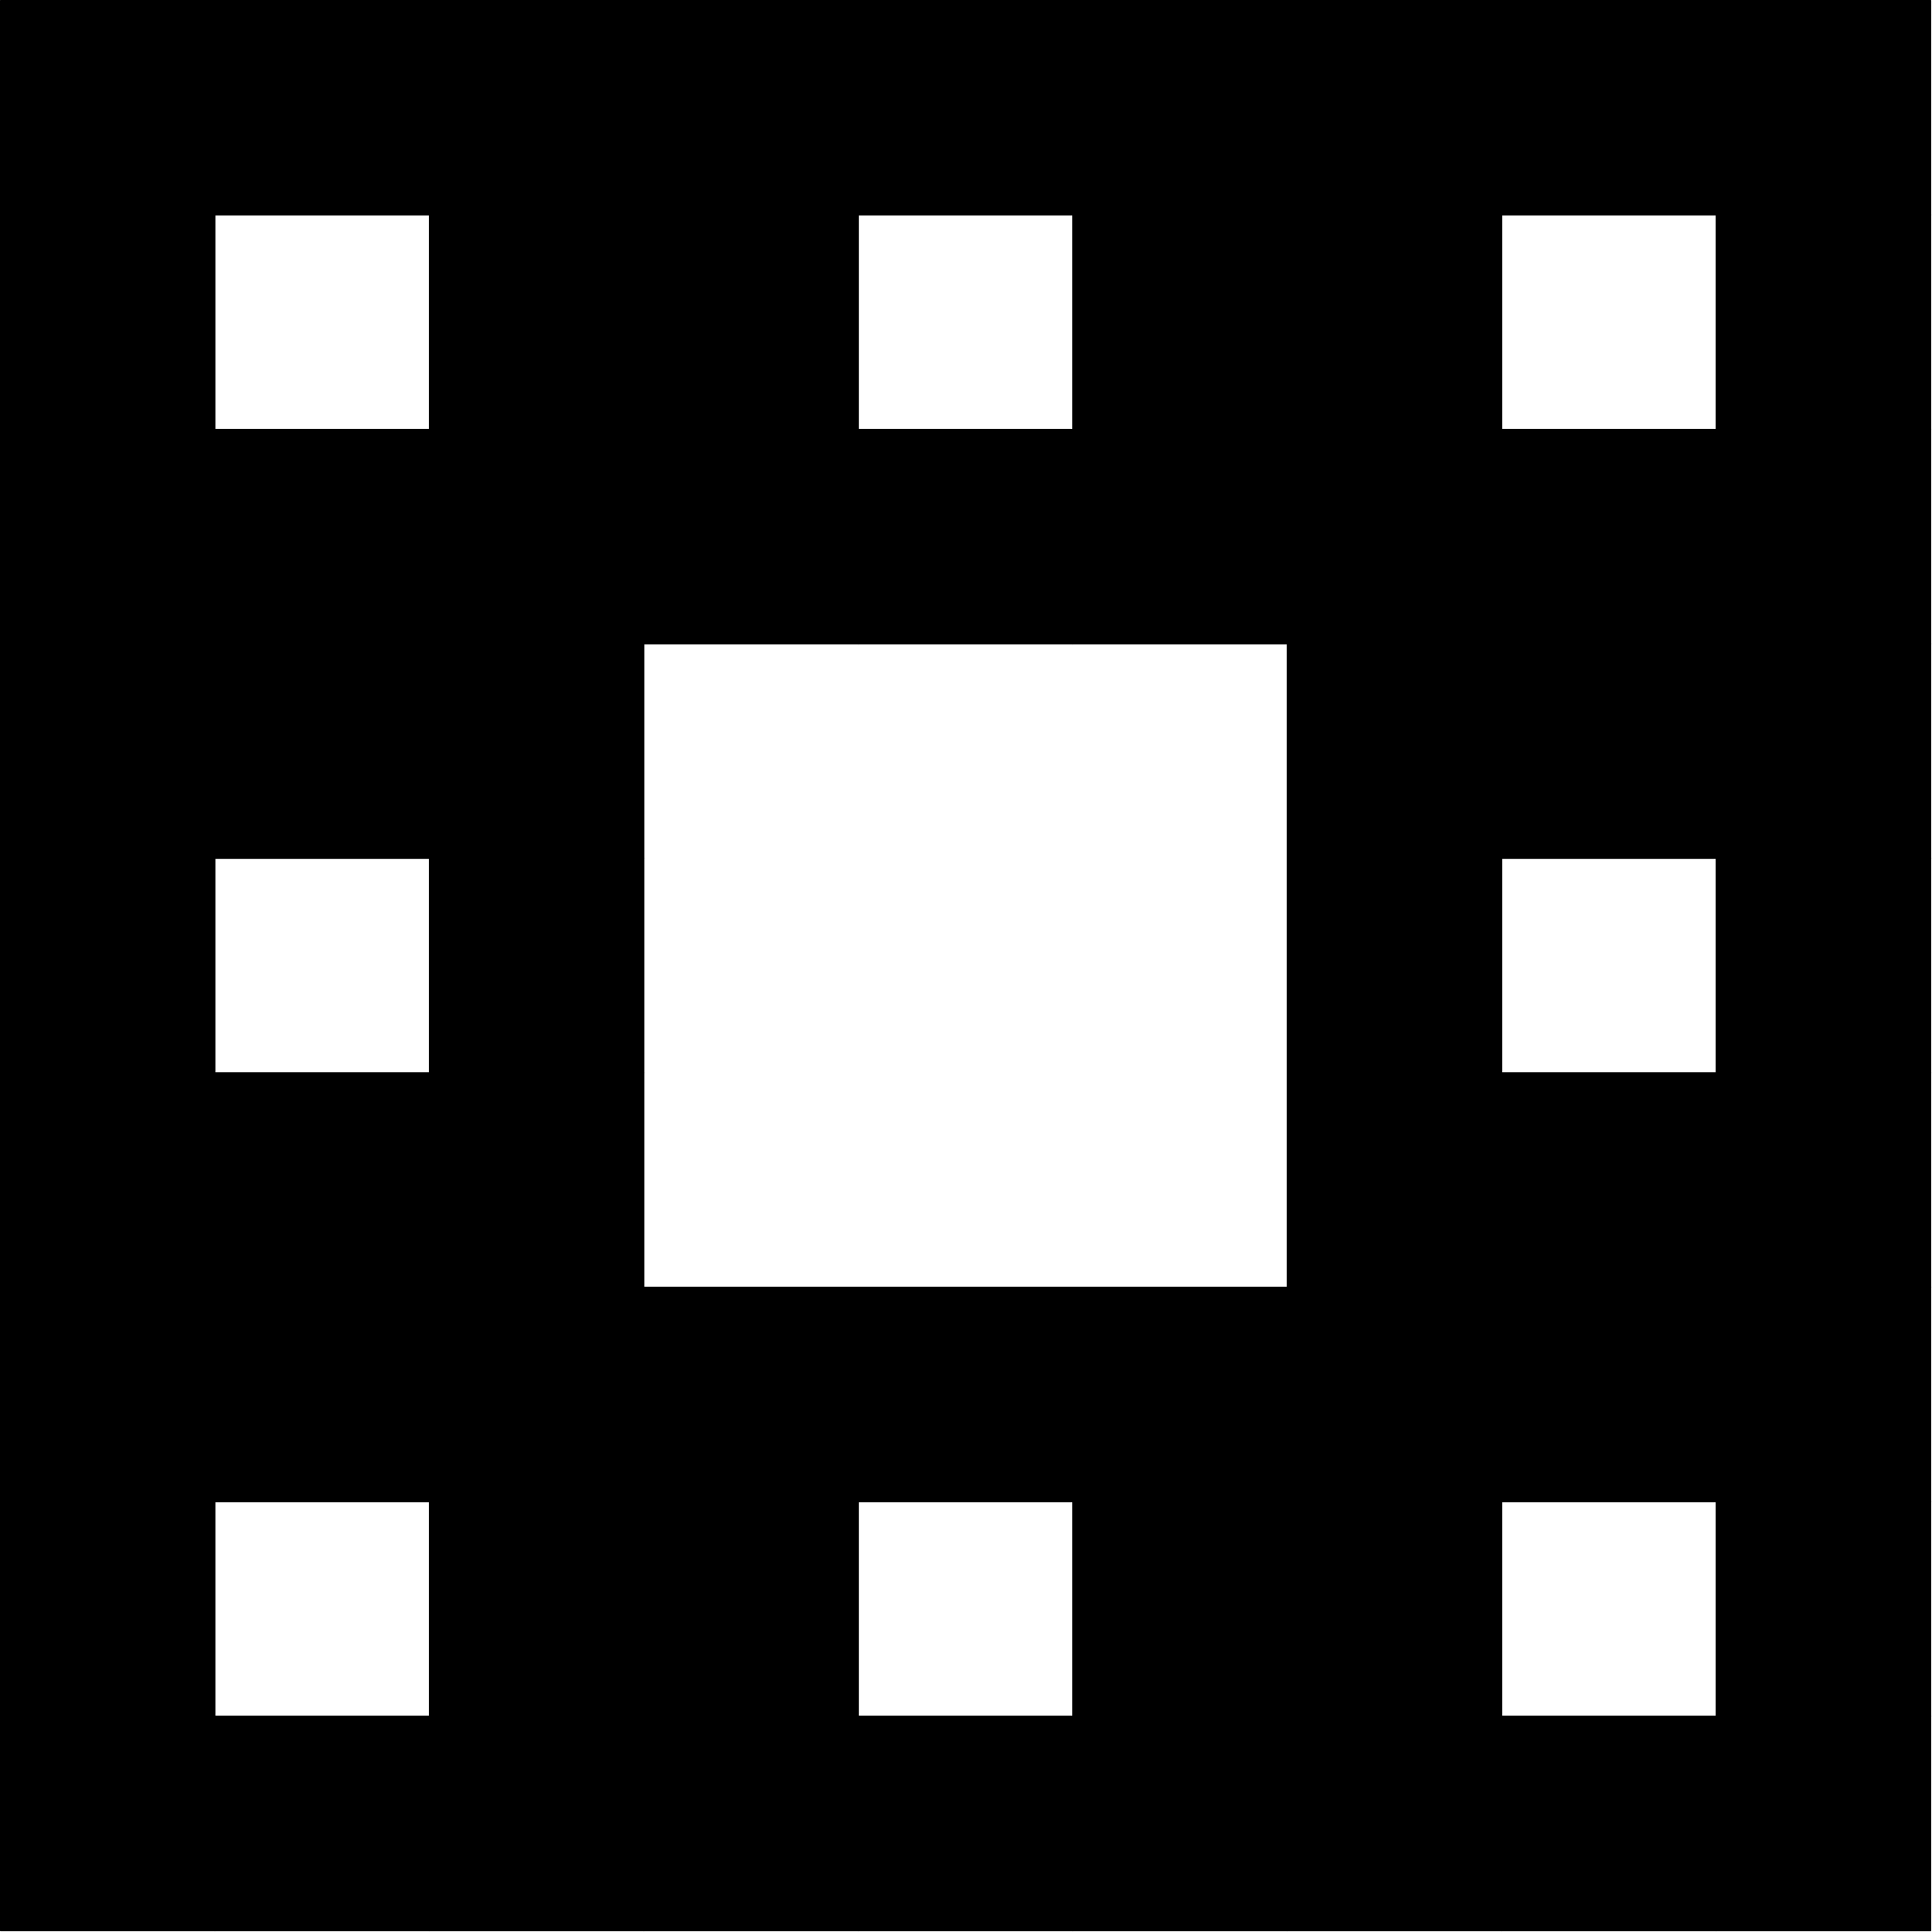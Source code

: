 <?xml version="1.0"?>
<!DOCTYPE ipe SYSTEM "ipe.dtd">
<ipe version="70212" creator="svgtoipe 20240516">
<ipestyle>
<layout paper="753 752" frame="753 752" origin="0 0" crop="no"/>
<opacity name="10%" value="0.10"/>
<opacity name="20%" value="0.20"/>
<opacity name="30%" value="0.30"/>
<opacity name="40%" value="0.40"/>
<opacity name="50%" value="0.50"/>
<opacity name="60%" value="0.60"/>
<opacity name="70%" value="0.70"/>
<opacity name="80%" value="0.80"/>
<opacity name="90%" value="0.90"/>
<pathstyle cap="0" join="0" fillrule="wind"/>
</ipestyle>
<page>
<group matrix="1 0 0 -1 -264 737">
<path stroke="0 0 0" fill="0 0 0" join="1">
1005 401 m
924 401 l
924 320 l
1005 320 l
h
</path>
<path stroke="0 0 0" fill="0 0 0" join="1">
519 401 m
438 401 l
438 320 l
519 320 l
h
</path>
<path stroke="0 0 0" fill="0 0 0" join="1">
762 644 m
681 644 l
681 563 l
762 563 l
h
</path>
<path stroke="0 0 0" fill="0 0 0" join="1">
1005 644 m
924 644 l
924 563 l
1005 563 l
h
</path>
<path stroke="0 0 0" fill="0 0 0" join="1">
519 158 m
438 158 l
438 77 l
519 77 l
h
</path>
<path stroke="0 0 0" fill="0 0 0" join="1">
762 158 m
681 158 l
681 77 l
762 77 l
h
</path>
<path stroke="0 0 0" fill="0 0 0" join="1">
1005 158 m
924 158 l
924 77 l
1005 77 l
h
</path>
<path stroke="0 0 0" fill="0 0 0" join="1">
519 644 m
438 644 l
438 563 l
519 563 l
h
</path>
<path stroke="0 0 0" fill="0 0 0" join="1">
843 401 m
762 401 l
762 320 l
843 320 l
h
</path>
<path stroke="0 0 0" fill="0 0 0" join="1">
357 401 m
276 401 l
276 320 l
357 320 l
h
</path>
<path stroke="0 0 0" fill="0 0 0" join="1">
600 644 m
519 644 l
519 563 l
600 563 l
h
</path>
<path stroke="0 0 0" fill="0 0 0" join="1">
843 644 m
762 644 l
762 563 l
843 563 l
h
</path>
<path stroke="0 0 0" fill="0 0 0" join="1">
357 158 m
276 158 l
276 77 l
357 77 l
h
</path>
<path stroke="0 0 0" fill="0 0 0" join="1">
600 158 m
519 158 l
519 77 l
600 77 l
h
</path>
<path stroke="0 0 0" fill="0 0 0" join="1">
843 158 m
762 158 l
762 77 l
843 77 l
h
</path>
<path stroke="0 0 0" fill="0 0 0" join="1">
357 644 m
276 644 l
276 563 l
357 563 l
h
</path>
<path stroke="0 0 0" fill="0 0 0" join="1">
924 482 m
843 482 l
843 401 l
924 401 l
h
</path>
<path stroke="0 0 0" fill="0 0 0" join="1">
438 482 m
357 482 l
357 401 l
438 401 l
h
</path>
<path stroke="0 0 0" fill="0 0 0" join="1">
681 725 m
600 725 l
600 644 l
681 644 l
h
</path>
<path stroke="0 0 0" fill="0 0 0" join="1">
924 725 m
843 725 l
843 644 l
924 644 l
h
</path>
<path stroke="0 0 0" fill="0 0 0" join="1">
438 239 m
357 239 l
357 158 l
438 158 l
h
</path>
<path stroke="0 0 0" fill="0 0 0" join="1">
681 239 m
600 239 l
600 158 l
681 158 l
h
</path>
<path stroke="0 0 0" fill="0 0 0" join="1">
924 239 m
843 239 l
843 158 l
924 158 l
h
</path>
<path stroke="0 0 0" fill="0 0 0" join="1">
438 725 m
357 725 l
357 644 l
438 644 l
h
</path>
<path stroke="0 0 0" fill="0 0 0" join="1">
1005 482 m
924 482 l
924 401 l
1005 401 l
h
</path>
<path stroke="0 0 0" fill="0 0 0" join="1">
519 482 m
438 482 l
438 401 l
519 401 l
h
</path>
<path stroke="0 0 0" fill="0 0 0" join="1">
762 725 m
681 725 l
681 644 l
762 644 l
h
</path>
<path stroke="0 0 0" fill="0 0 0" join="1">
1005 725 m
924 725 l
924 644 l
1005 644 l
h
</path>
<path stroke="0 0 0" fill="0 0 0" join="1">
519 239 m
438 239 l
438 158 l
519 158 l
h
</path>
<path stroke="0 0 0" fill="0 0 0" join="1">
762 239 m
681 239 l
681 158 l
762 158 l
h
</path>
<path stroke="0 0 0" fill="0 0 0" join="1">
1005 239 m
924 239 l
924 158 l
1005 158 l
h
</path>
<path stroke="0 0 0" fill="0 0 0" join="1">
519 725 m
438 725 l
438 644 l
519 644 l
h
</path>
<path stroke="0 0 0" fill="0 0 0" join="1">
843 320 m
762 320 l
762 239 l
843 239 l
h
</path>
<path stroke="0 0 0" fill="0 0 0" join="1">
357 320 m
276 320 l
276 239 l
357 239 l
h
</path>
<path stroke="0 0 0" fill="0 0 0" join="1">
600 563 m
519 563 l
519 482 l
600 482 l
h
</path>
<path stroke="0 0 0" fill="0 0 0" join="1">
843 563 m
762 563 l
762 482 l
843 482 l
h
</path>
<path stroke="0 0 0" fill="0 0 0" join="1">
357 77 m
276 77 l
276 -4 l
357 -4 l
h
</path>
<path stroke="0 0 0" fill="0 0 0" join="1">
600 77 m
519 77 l
519 -4 l
600 -4 l
h
</path>
<path stroke="0 0 0" fill="0 0 0" join="1">
843 77 m
762 77 l
762 -4 l
843 -4 l
h
</path>
<path stroke="0 0 0" fill="0 0 0" join="1">
357 563 m
276 563 l
276 482 l
357 482 l
h
</path>
<path stroke="0 0 0" fill="0 0 0" join="1">
924 320 m
843 320 l
843 239 l
924 239 l
h
</path>
<path stroke="0 0 0" fill="0 0 0" join="1">
438 320 m
357 320 l
357 239 l
438 239 l
h
</path>
<path stroke="0 0 0" fill="0 0 0" join="1">
681 563 m
600 563 l
600 482 l
681 482 l
h
</path>
<path stroke="0 0 0" fill="0 0 0" join="1">
924 563 m
843 563 l
843 482 l
924 482 l
h
</path>
<path stroke="0 0 0" fill="0 0 0" join="1">
438 77 m
357 77 l
357 -4 l
438 -4 l
h
</path>
<path stroke="0 0 0" fill="0 0 0" join="1">
681 77 m
600 77 l
600 -4 l
681 -4 l
h
</path>
<path stroke="0 0 0" fill="0 0 0" join="1">
924 77 m
843 77 l
843 -4 l
924 -4 l
h
</path>
<path stroke="0 0 0" fill="0 0 0" join="1">
438 563 m
357 563 l
357 482 l
438 482 l
h
</path>
<path stroke="0 0 0" fill="0 0 0" join="1">
1005 320 m
924 320 l
924 239 l
1005 239 l
h
</path>
<path stroke="0 0 0" fill="0 0 0" join="1">
519 320 m
438 320 l
438 239 l
519 239 l
h
</path>
<path stroke="0 0 0" fill="0 0 0" join="1">
762 563 m
681 563 l
681 482 l
762 482 l
h
</path>
<path stroke="0 0 0" fill="0 0 0" join="1">
1005 563 m
924 563 l
924 482 l
1005 482 l
h
</path>
<path stroke="0 0 0" fill="0 0 0" join="1">
519 77 m
438 77 l
438 -4 l
519 -4 l
h
</path>
<path stroke="0 0 0" fill="0 0 0" join="1">
762 77 m
681 77 l
681 -4 l
762 -4 l
h
</path>
<path stroke="0 0 0" fill="0 0 0" join="1">
1005 77 m
924 77 l
924 -4 l
1005 -4 l
h
</path>
<path stroke="0 0 0" fill="0 0 0" join="1">
519 563 m
438 563 l
438 482 l
519 482 l
h
</path>
<path stroke="0 0 0" fill="0 0 0" join="1">
843 482 m
762 482 l
762 401 l
843 401 l
h
</path>
<path stroke="0 0 0" fill="0 0 0" join="1">
357 482 m
276 482 l
276 401 l
357 401 l
h
</path>
<path stroke="0 0 0" fill="0 0 0" join="1">
600 725 m
519 725 l
519 644 l
600 644 l
h
</path>
<path stroke="0 0 0" fill="0 0 0" join="1">
843 725 m
762 725 l
762 644 l
843 644 l
h
</path>
<path stroke="0 0 0" fill="0 0 0" join="1">
357 239 m
276 239 l
276 158 l
357 158 l
h
</path>
<path stroke="0 0 0" fill="0 0 0" join="1">
600 239 m
519 239 l
519 158 l
600 158 l
h
</path>
<path stroke="0 0 0" fill="0 0 0" join="1">
843 239 m
762 239 l
762 158 l
843 158 l
h
</path>
<path stroke="0 0 0" fill="0 0 0" join="1">
357 725 m
276 725 l
276 644 l
357 644 l
h
</path>
</group>
</page>
</ipe>
